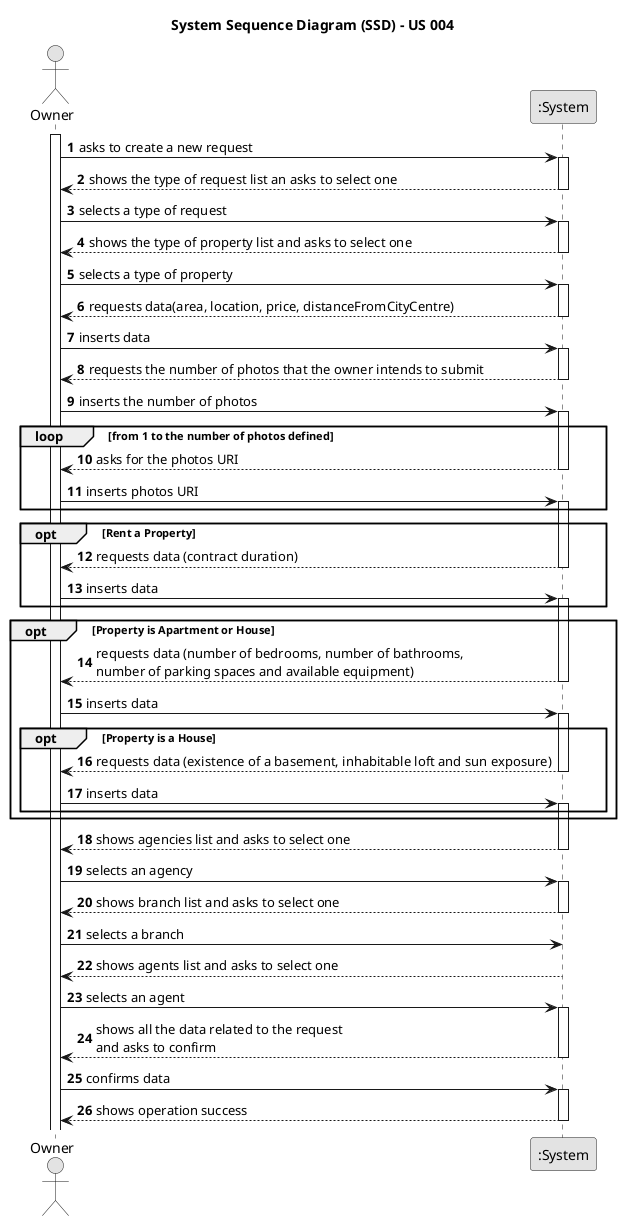 @startuml
skinparam monochrome true
skinparam packageStyle rectangle
skinparam shadowing false

title System Sequence Diagram (SSD) - US 004

autonumber

actor "Owner" as Owner
participant ":System" as System

activate Owner

    Owner -> System : asks to create a new request

    activate System

    System --> Owner : shows the type of request list an asks to select one

    deactivate System

    Owner -> System : selects a type of request

    activate System

    System --> Owner : shows the type of property list and asks to select one

    deactivate System

    Owner -> System : selects a type of property

    activate System

    System --> Owner : requests data(area, location, price, distanceFromCityCentre)

    deactivate System

    Owner -> System : inserts data

    activate System

    System --> Owner : requests the number of photos that the owner intends to submit

    deactivate System

    Owner -> System : inserts the number of photos

    activate System

    loop from 1 to the number of photos defined

    System --> Owner : asks for the photos URI

    deactivate System

    Owner -> System : inserts photos URI

    activate System

    end

    opt Rent a Property

    System --> Owner : requests data (contract duration)

    deactivate System

    Owner -> System : inserts data

    activate System

    end

    opt Property is Apartment or House

    System --> Owner : requests data (number of bedrooms, number of bathrooms, \nnumber of parking spaces and available equipment)

    deactivate System

    Owner -> System : inserts data

    activate System

    opt Property is a House

    System --> Owner : requests data (existence of a basement, inhabitable loft and sun exposure)

    deactivate System

    Owner -> System : inserts data

    activate System

    end

    end

    System --> Owner : shows agencies list and asks to select one

    deactivate System

    Owner -> System : selects an agency

    activate System

    System --> Owner : shows branch list and asks to select one

    deactivate System

    Owner -> System : selects a branch

    System --> Owner : shows agents list and asks to select one

    deactivate System

    Owner -> System : selects an agent

    activate System

    System --> Owner : shows all the data related to the request \nand asks to confirm

    deactivate System

    Owner -> System : confirms data

    activate System

    System --> Owner : shows operation success

    deactivate System

@enduml